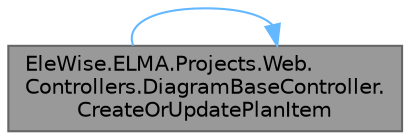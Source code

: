 digraph "EleWise.ELMA.Projects.Web.Controllers.DiagramBaseController.CreateOrUpdatePlanItem"
{
 // LATEX_PDF_SIZE
  bgcolor="transparent";
  edge [fontname=Helvetica,fontsize=10,labelfontname=Helvetica,labelfontsize=10];
  node [fontname=Helvetica,fontsize=10,shape=box,height=0.2,width=0.4];
  rankdir="LR";
  Node1 [id="Node000001",label="EleWise.ELMA.Projects.Web.\lControllers.DiagramBaseController.\lCreateOrUpdatePlanItem",height=0.2,width=0.4,color="gray40", fillcolor="grey60", style="filled", fontcolor="black",tooltip="Создать или обновить элемент плана"];
  Node1 -> Node1 [id="edge1_Node000001_Node000001",color="steelblue1",style="solid",tooltip=" "];
}
